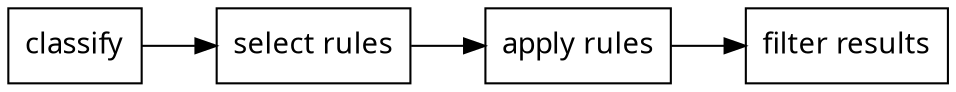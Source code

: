 digraph dummy { 
  graph [rankdir=LR]
  classify -> select_rules -> apply_rules -> filter_results
  classify [shape="box"; label="classify"; fontname="Geneva"]
  select_rules [shape="box"; label="select rules"; fontname="Geneva"]
  apply_rules [shape="box"; label="apply rules"; fontname="Geneva"]
  filter_results [shape="box"; label="filter results"; fontname="Geneva"]
}
